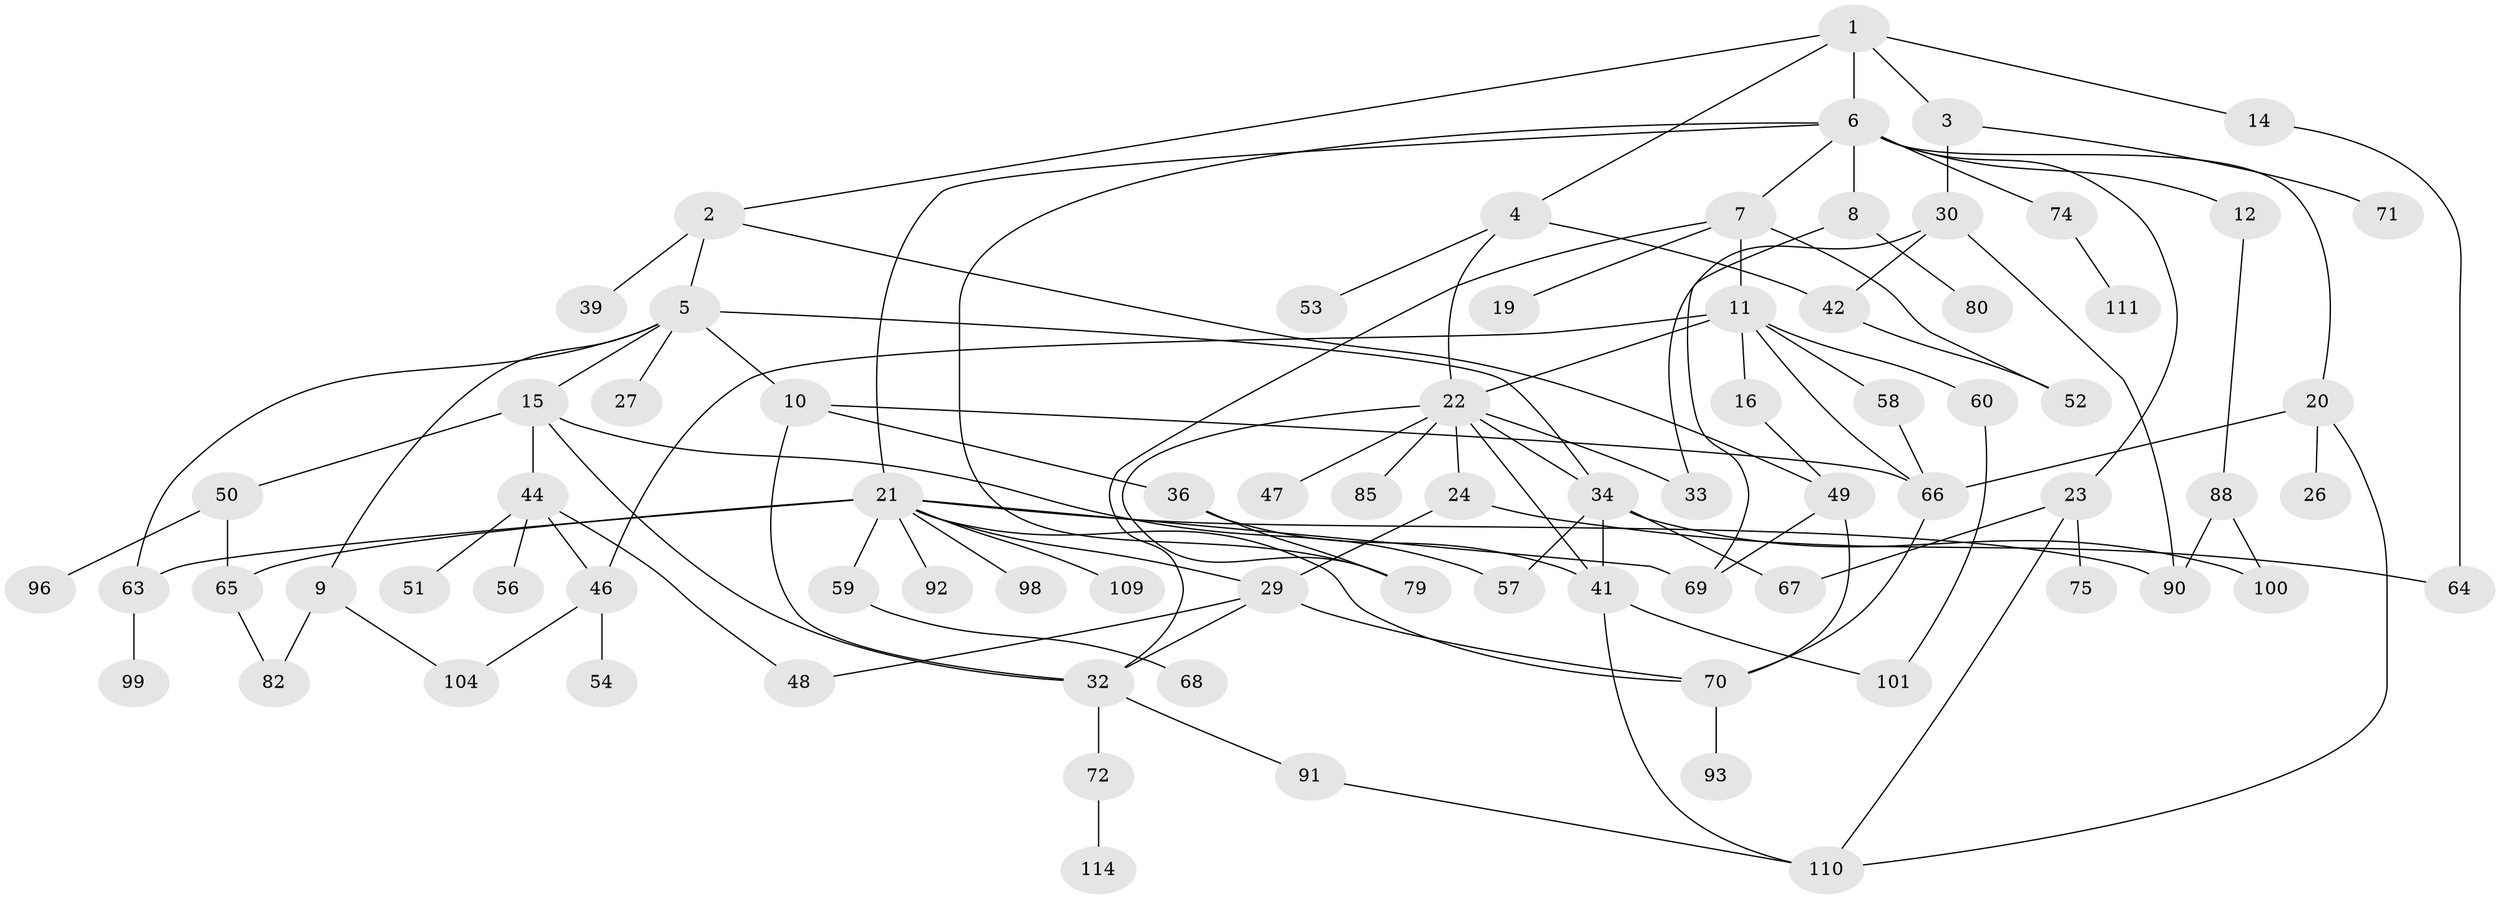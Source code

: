 // original degree distribution, {5: 0.03508771929824561, 4: 0.12280701754385964, 2: 0.30701754385964913, 7: 0.03508771929824561, 8: 0.008771929824561403, 6: 0.03508771929824561, 3: 0.19298245614035087, 1: 0.2631578947368421}
// Generated by graph-tools (version 1.1) at 2025/10/02/27/25 16:10:54]
// undirected, 78 vertices, 115 edges
graph export_dot {
graph [start="1"]
  node [color=gray90,style=filled];
  1;
  2 [super="+61"];
  3 [super="+13"];
  4 [super="+40"];
  5 [super="+31"];
  6 [super="+55"];
  7 [super="+77"];
  8;
  9 [super="+28"];
  10 [super="+18"];
  11 [super="+105"];
  12;
  14;
  15 [super="+17"];
  16;
  19;
  20 [super="+87"];
  21 [super="+38"];
  22 [super="+25"];
  23 [super="+37"];
  24;
  26;
  27;
  29 [super="+103"];
  30 [super="+76"];
  32 [super="+35"];
  33;
  34 [super="+94"];
  36 [super="+43"];
  39;
  41 [super="+45"];
  42;
  44 [super="+62"];
  46 [super="+95"];
  47;
  48;
  49 [super="+89"];
  50 [super="+108"];
  51;
  52 [super="+73"];
  53;
  54;
  56;
  57 [super="+78"];
  58;
  59;
  60 [super="+81"];
  63;
  64 [super="+83"];
  65;
  66 [super="+86"];
  67;
  68;
  69;
  70 [super="+84"];
  71;
  72;
  74;
  75;
  79 [super="+102"];
  80;
  82;
  85;
  88 [super="+107"];
  90 [super="+97"];
  91;
  92;
  93;
  96;
  98;
  99;
  100 [super="+106"];
  101;
  104 [super="+112"];
  109;
  110 [super="+113"];
  111;
  114;
  1 -- 2;
  1 -- 3;
  1 -- 4;
  1 -- 6;
  1 -- 14;
  2 -- 5;
  2 -- 39;
  2 -- 49;
  3 -- 30;
  3 -- 71;
  4 -- 22;
  4 -- 42;
  4 -- 53;
  5 -- 9;
  5 -- 10;
  5 -- 15;
  5 -- 27;
  5 -- 63;
  5 -- 34;
  6 -- 7;
  6 -- 8;
  6 -- 12;
  6 -- 20;
  6 -- 21;
  6 -- 23;
  6 -- 74;
  6 -- 79;
  7 -- 11;
  7 -- 19;
  7 -- 52;
  7 -- 32;
  8 -- 80;
  8 -- 69;
  9 -- 82;
  9 -- 104;
  10 -- 36;
  10 -- 32;
  10 -- 66;
  11 -- 16;
  11 -- 46;
  11 -- 58;
  11 -- 60;
  11 -- 66;
  11 -- 22;
  12 -- 88;
  14 -- 64;
  15 -- 44;
  15 -- 32;
  15 -- 50;
  15 -- 57;
  16 -- 49;
  20 -- 26;
  20 -- 66;
  20 -- 110;
  21 -- 29;
  21 -- 59;
  21 -- 63;
  21 -- 92;
  21 -- 109;
  21 -- 65;
  21 -- 98;
  21 -- 69;
  21 -- 90;
  21 -- 70;
  22 -- 24;
  22 -- 33;
  22 -- 85;
  22 -- 34;
  22 -- 47;
  22 -- 79;
  22 -- 41;
  23 -- 75;
  23 -- 67;
  23 -- 110;
  24 -- 64;
  24 -- 29;
  29 -- 32;
  29 -- 70;
  29 -- 48;
  30 -- 33;
  30 -- 42;
  30 -- 90;
  32 -- 72;
  32 -- 91;
  34 -- 57;
  34 -- 67;
  34 -- 100;
  34 -- 41;
  36 -- 41;
  36 -- 79;
  41 -- 101;
  41 -- 110;
  42 -- 52;
  44 -- 48;
  44 -- 51;
  44 -- 56;
  44 -- 46;
  46 -- 54;
  46 -- 104;
  49 -- 69;
  49 -- 70;
  50 -- 96;
  50 -- 65;
  58 -- 66;
  59 -- 68;
  60 -- 101;
  63 -- 99;
  65 -- 82;
  66 -- 70;
  70 -- 93;
  72 -- 114;
  74 -- 111;
  88 -- 90;
  88 -- 100;
  91 -- 110;
}
